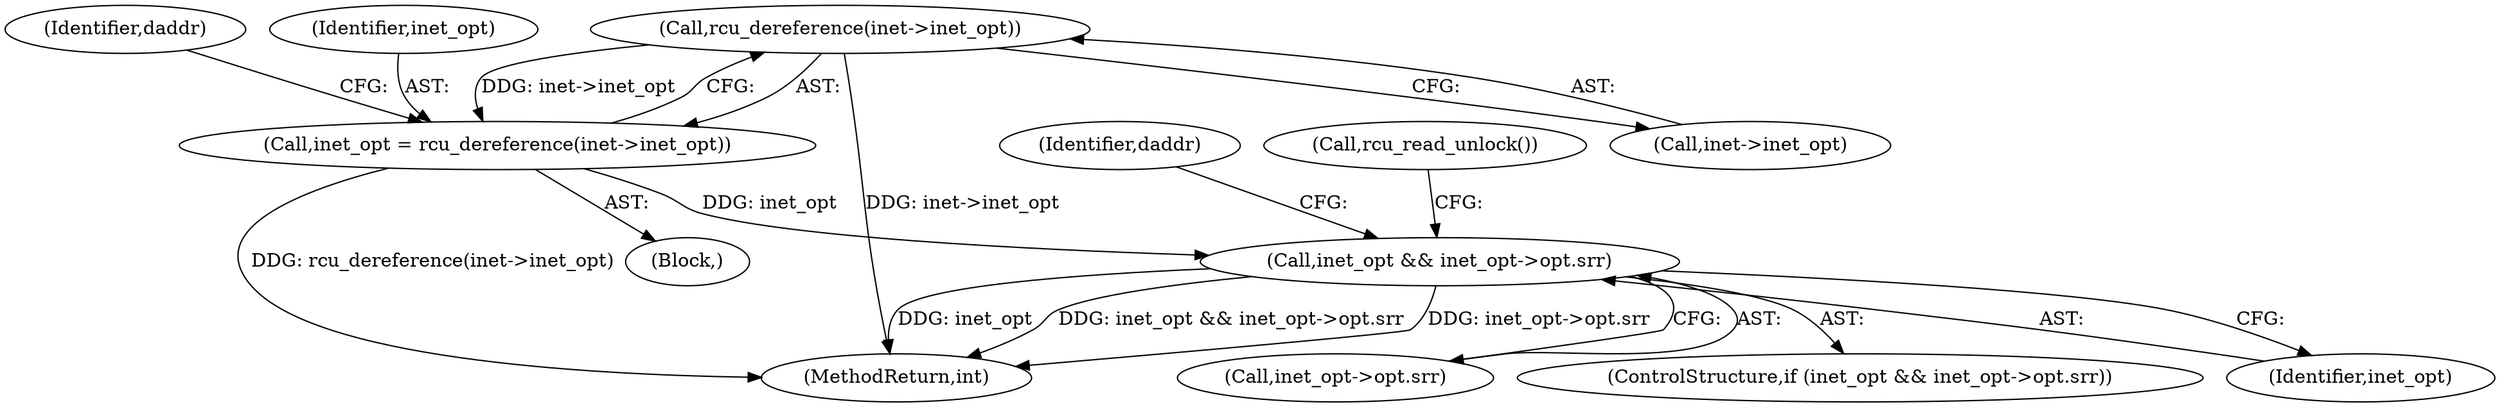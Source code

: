 digraph "0_linux_f6d8bd051c391c1c0458a30b2a7abcd939329259_2@pointer" {
"1000130" [label="(Call,rcu_dereference(inet->inet_opt))"];
"1000128" [label="(Call,inet_opt = rcu_dereference(inet->inet_opt))"];
"1000140" [label="(Call,inet_opt && inet_opt->opt.srr)"];
"1000130" [label="(Call,rcu_dereference(inet->inet_opt))"];
"1000135" [label="(Identifier,daddr)"];
"1000131" [label="(Call,inet->inet_opt)"];
"1000148" [label="(Identifier,daddr)"];
"1000129" [label="(Identifier,inet_opt)"];
"1000128" [label="(Call,inet_opt = rcu_dereference(inet->inet_opt))"];
"1000139" [label="(ControlStructure,if (inet_opt && inet_opt->opt.srr))"];
"1000106" [label="(Block,)"];
"1000140" [label="(Call,inet_opt && inet_opt->opt.srr)"];
"1000141" [label="(Identifier,inet_opt)"];
"1000142" [label="(Call,inet_opt->opt.srr)"];
"1000234" [label="(MethodReturn,int)"];
"1000154" [label="(Call,rcu_read_unlock())"];
"1000130" -> "1000128"  [label="AST: "];
"1000130" -> "1000131"  [label="CFG: "];
"1000131" -> "1000130"  [label="AST: "];
"1000128" -> "1000130"  [label="CFG: "];
"1000130" -> "1000234"  [label="DDG: inet->inet_opt"];
"1000130" -> "1000128"  [label="DDG: inet->inet_opt"];
"1000128" -> "1000106"  [label="AST: "];
"1000129" -> "1000128"  [label="AST: "];
"1000135" -> "1000128"  [label="CFG: "];
"1000128" -> "1000234"  [label="DDG: rcu_dereference(inet->inet_opt)"];
"1000128" -> "1000140"  [label="DDG: inet_opt"];
"1000140" -> "1000139"  [label="AST: "];
"1000140" -> "1000141"  [label="CFG: "];
"1000140" -> "1000142"  [label="CFG: "];
"1000141" -> "1000140"  [label="AST: "];
"1000142" -> "1000140"  [label="AST: "];
"1000148" -> "1000140"  [label="CFG: "];
"1000154" -> "1000140"  [label="CFG: "];
"1000140" -> "1000234"  [label="DDG: inet_opt->opt.srr"];
"1000140" -> "1000234"  [label="DDG: inet_opt"];
"1000140" -> "1000234"  [label="DDG: inet_opt && inet_opt->opt.srr"];
}
